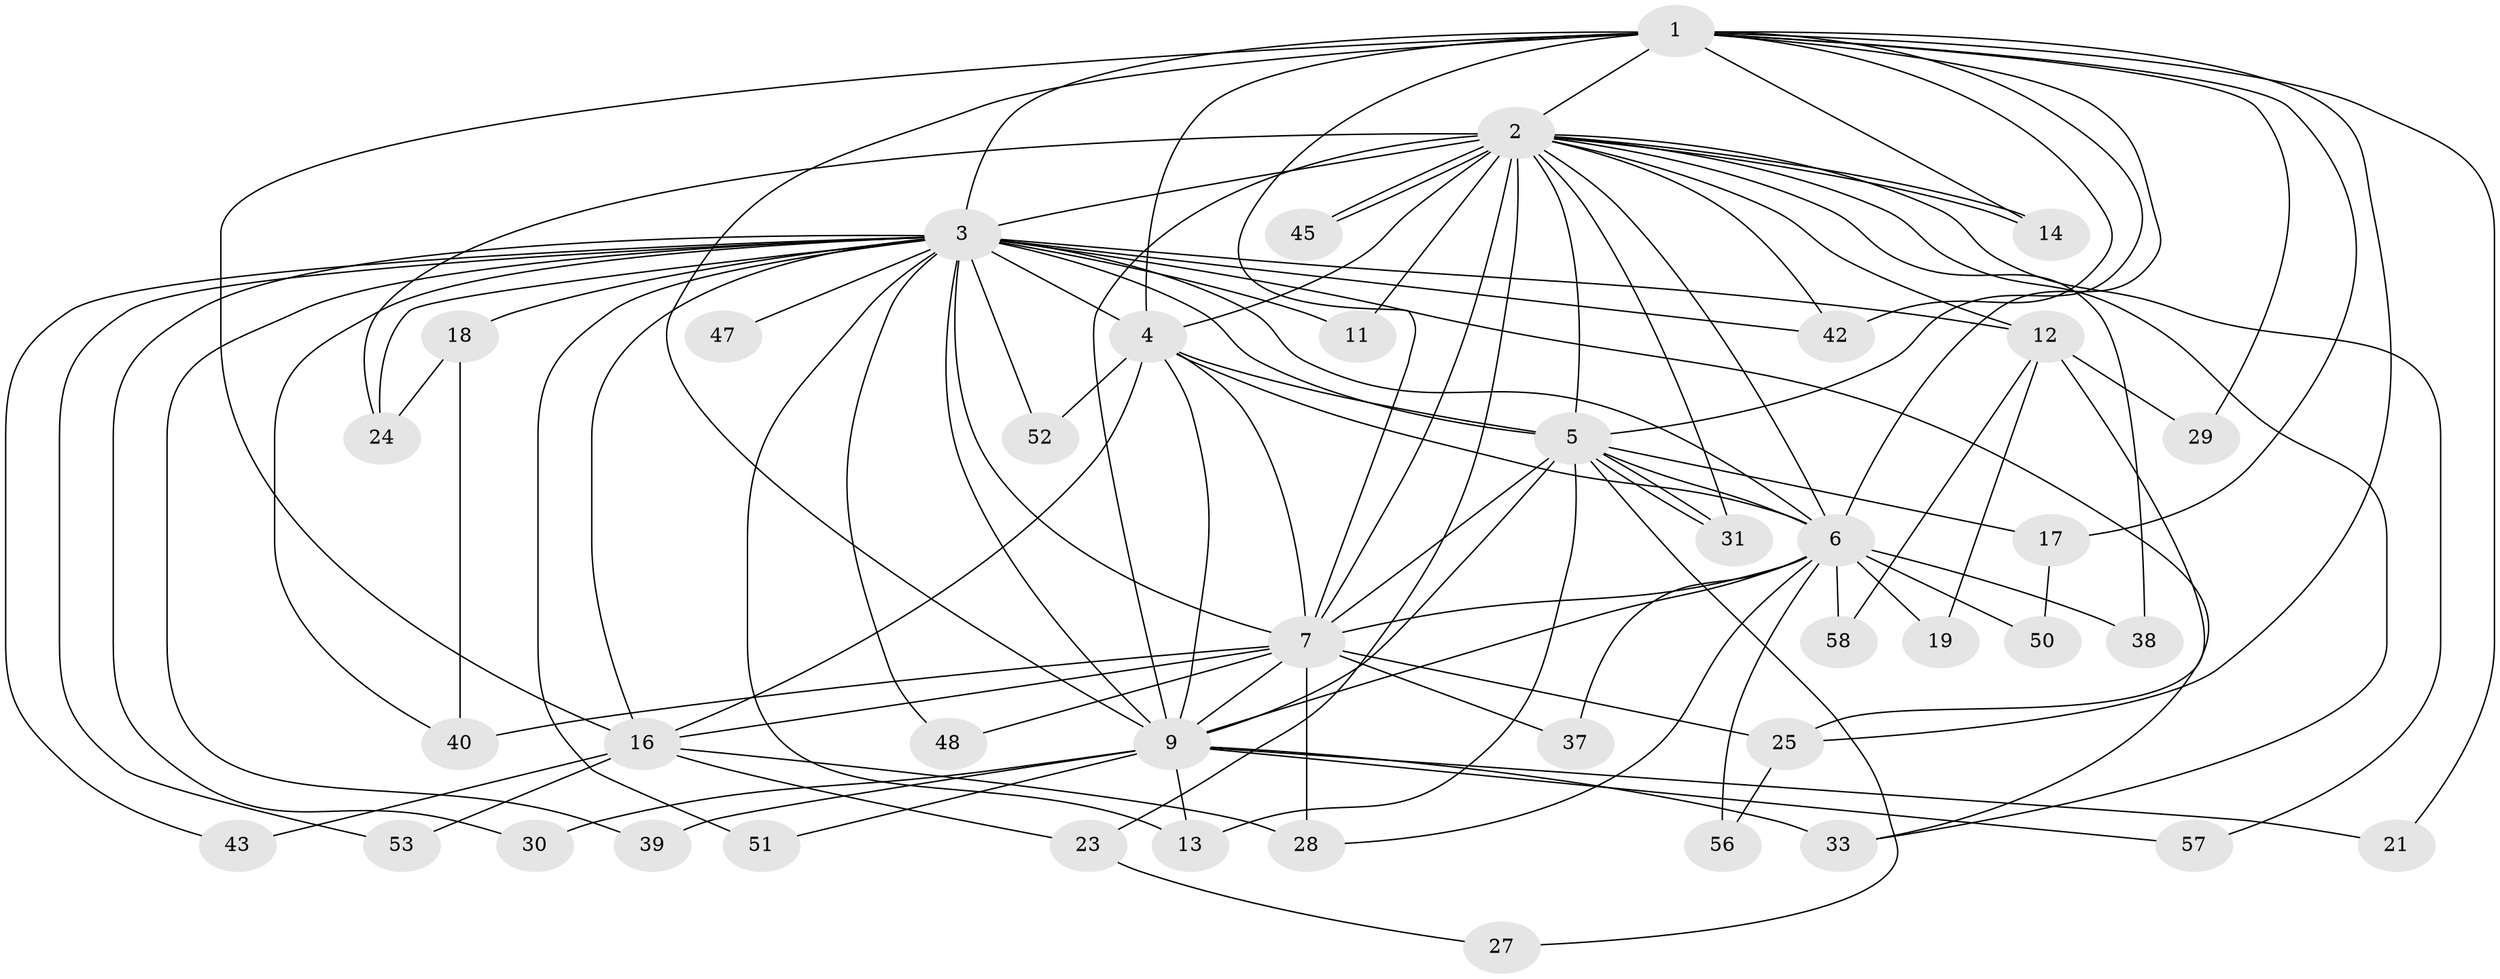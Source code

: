 // original degree distribution, {18: 0.016666666666666666, 21: 0.016666666666666666, 19: 0.016666666666666666, 11: 0.03333333333333333, 14: 0.016666666666666666, 17: 0.05, 20: 0.016666666666666666, 2: 0.5833333333333334, 7: 0.016666666666666666, 3: 0.16666666666666666, 6: 0.016666666666666666, 4: 0.05}
// Generated by graph-tools (version 1.1) at 2025/41/03/06/25 10:41:32]
// undirected, 42 vertices, 105 edges
graph export_dot {
graph [start="1"]
  node [color=gray90,style=filled];
  1 [super="+20"];
  2 [super="+8"];
  3 [super="+10"];
  4 [super="+55"];
  5 [super="+15"];
  6 [super="+26"];
  7 [super="+22"];
  9 [super="+49"];
  11;
  12 [super="+32"];
  13;
  14 [super="+35"];
  16 [super="+36"];
  17;
  18;
  19;
  21;
  23;
  24 [super="+34"];
  25 [super="+60"];
  27;
  28 [super="+54"];
  29;
  30;
  31 [super="+44"];
  33 [super="+41"];
  37;
  38;
  39;
  40 [super="+46"];
  42 [super="+59"];
  43;
  45;
  47;
  48;
  50;
  51;
  52;
  53;
  56;
  57;
  58;
  1 -- 2 [weight=2];
  1 -- 3 [weight=2];
  1 -- 4;
  1 -- 5;
  1 -- 6;
  1 -- 7;
  1 -- 9;
  1 -- 17;
  1 -- 21;
  1 -- 25;
  1 -- 29;
  1 -- 42;
  1 -- 16;
  1 -- 14;
  2 -- 3 [weight=4];
  2 -- 4 [weight=2];
  2 -- 5 [weight=2];
  2 -- 6 [weight=2];
  2 -- 7 [weight=3];
  2 -- 9 [weight=2];
  2 -- 11;
  2 -- 14;
  2 -- 14;
  2 -- 23;
  2 -- 33;
  2 -- 38;
  2 -- 45;
  2 -- 45;
  2 -- 57;
  2 -- 12;
  2 -- 24;
  2 -- 42;
  2 -- 31;
  3 -- 4 [weight=2];
  3 -- 5 [weight=2];
  3 -- 6 [weight=2];
  3 -- 7 [weight=2];
  3 -- 9 [weight=3];
  3 -- 11;
  3 -- 12 [weight=2];
  3 -- 16;
  3 -- 24;
  3 -- 39;
  3 -- 42;
  3 -- 43;
  3 -- 48;
  3 -- 33;
  3 -- 40;
  3 -- 13;
  3 -- 47;
  3 -- 18;
  3 -- 51;
  3 -- 52;
  3 -- 53;
  3 -- 30;
  4 -- 5;
  4 -- 6;
  4 -- 7;
  4 -- 9;
  4 -- 52;
  4 -- 16;
  5 -- 6;
  5 -- 7;
  5 -- 9;
  5 -- 17;
  5 -- 27;
  5 -- 31;
  5 -- 31;
  5 -- 13;
  6 -- 7 [weight=2];
  6 -- 9;
  6 -- 19;
  6 -- 28;
  6 -- 37;
  6 -- 38;
  6 -- 50;
  6 -- 56;
  6 -- 58;
  7 -- 9;
  7 -- 16;
  7 -- 25;
  7 -- 37;
  7 -- 40;
  7 -- 48;
  7 -- 28;
  9 -- 13;
  9 -- 21;
  9 -- 30;
  9 -- 33;
  9 -- 39;
  9 -- 51;
  9 -- 57;
  12 -- 19;
  12 -- 29;
  12 -- 58;
  12 -- 25;
  16 -- 23;
  16 -- 28;
  16 -- 53;
  16 -- 43;
  17 -- 50;
  18 -- 24;
  18 -- 40;
  23 -- 27;
  25 -- 56;
}
